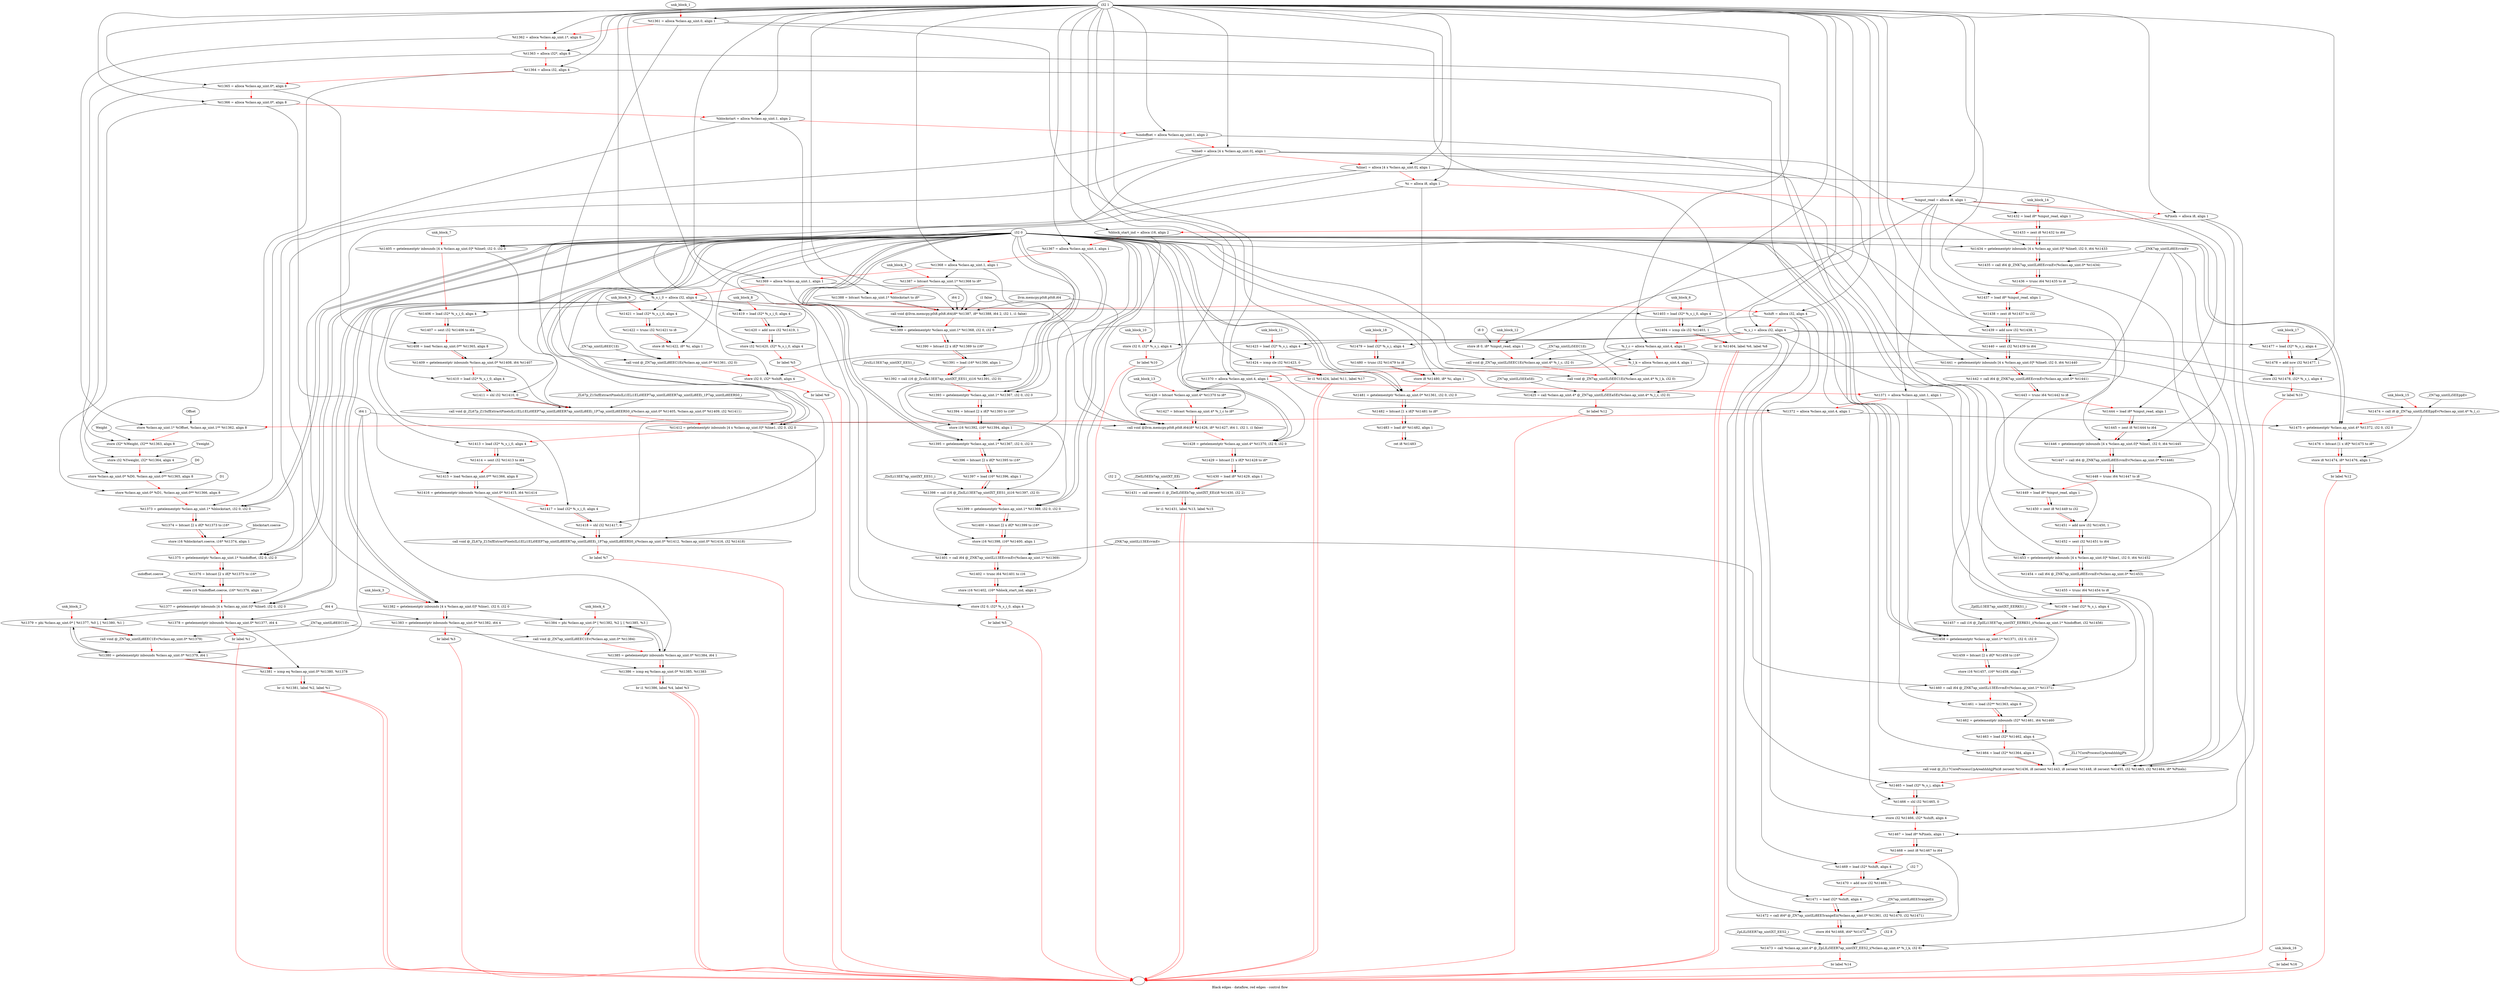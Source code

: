 digraph G {
compound=true
label="Black edges - dataflow, red edges - control flow"
"t1361" [label="  %t1361 = alloca %class.ap_uint.0, align 1"]
"t1362" [label="  %t1362 = alloca %class.ap_uint.1*, align 8"]
"t1363" [label="  %t1363 = alloca i32*, align 8"]
"t1364" [label="  %t1364 = alloca i32, align 4"]
"t1365" [label="  %t1365 = alloca %class.ap_uint.0*, align 8"]
"t1366" [label="  %t1366 = alloca %class.ap_uint.0*, align 8"]
"blockstart" [label="  %blockstart = alloca %class.ap_uint.1, align 2"]
"indoffset" [label="  %indoffset = alloca %class.ap_uint.1, align 2"]
"line0" [label="  %line0 = alloca [4 x %class.ap_uint.0], align 1"]
"line1" [label="  %line1 = alloca [4 x %class.ap_uint.0], align 1"]
"i" [label="  %i = alloca i8, align 1"]
"input_read" [label="  %input_read = alloca i8, align 1"]
"Pixels" [label="  %Pixels = alloca i8, align 1"]
"block_start_ind" [label="  %block_start_ind = alloca i16, align 2"]
"t1367" [label="  %t1367 = alloca %class.ap_uint.1, align 1"]
"t1368" [label="  %t1368 = alloca %class.ap_uint.1, align 1"]
"t1369" [label="  %t1369 = alloca %class.ap_uint.1, align 1"]
"_s_i_0" [label="  %_s_i_0 = alloca i32, align 4"]
"shift" [label="  %shift = alloca i32, align 4"]
"_s_i" [label="  %_s_i = alloca i32, align 4"]
"_l_c" [label="  %_l_c = alloca %class.ap_uint.4, align 1"]
"_l_k" [label="  %_l_k = alloca %class.ap_uint.4, align 1"]
"t1370" [label="  %t1370 = alloca %class.ap_uint.4, align 1"]
"t1371" [label="  %t1371 = alloca %class.ap_uint.1, align 1"]
"t1372" [label="  %t1372 = alloca %class.ap_uint.4, align 1"]
"_1" [label="  store %class.ap_uint.1* %Offset, %class.ap_uint.1** %t1362, align 8"]
"_2" [label="  store i32* %Weight, i32** %t1363, align 8"]
"_3" [label="  store i32 %Yweight, i32* %t1364, align 4"]
"_4" [label="  store %class.ap_uint.0* %D0, %class.ap_uint.0** %t1365, align 8"]
"_5" [label="  store %class.ap_uint.0* %D1, %class.ap_uint.0** %t1366, align 8"]
"t1373" [label="  %t1373 = getelementptr %class.ap_uint.1* %blockstart, i32 0, i32 0"]
"t1374" [label="  %t1374 = bitcast [2 x i8]* %t1373 to i16*"]
"_6" [label="  store i16 %blockstart.coerce, i16* %t1374, align 1"]
"t1375" [label="  %t1375 = getelementptr %class.ap_uint.1* %indoffset, i32 0, i32 0"]
"t1376" [label="  %t1376 = bitcast [2 x i8]* %t1375 to i16*"]
"_7" [label="  store i16 %indoffset.coerce, i16* %t1376, align 1"]
"t1377" [label="  %t1377 = getelementptr inbounds [4 x %class.ap_uint.0]* %line0, i32 0, i32 0"]
"t1378" [label="  %t1378 = getelementptr inbounds %class.ap_uint.0* %t1377, i64 4"]
"_8" [label="  br label %1"]
"unk_block_1" -> "t1361"[color=red]
"i32 1" -> "t1361"
"t1361" -> "t1362"[color=red weight=2]
"i32 1" -> "t1362"
"t1362" -> "t1363"[color=red weight=2]
"i32 1" -> "t1363"
"t1363" -> "t1364"[color=red weight=2]
"i32 1" -> "t1364"
"t1364" -> "t1365"[color=red weight=2]
"i32 1" -> "t1365"
"t1365" -> "t1366"[color=red weight=2]
"i32 1" -> "t1366"
"t1366" -> "blockstart"[color=red weight=2]
"i32 1" -> "blockstart"
"blockstart" -> "indoffset"[color=red weight=2]
"i32 1" -> "indoffset"
"indoffset" -> "line0"[color=red weight=2]
"i32 1" -> "line0"
"line0" -> "line1"[color=red weight=2]
"i32 1" -> "line1"
"line1" -> "i"[color=red weight=2]
"i32 1" -> "i"
"i" -> "input_read"[color=red weight=2]
"i32 1" -> "input_read"
"input_read" -> "Pixels"[color=red weight=2]
"i32 1" -> "Pixels"
"Pixels" -> "block_start_ind"[color=red weight=2]
"i32 1" -> "block_start_ind"
"block_start_ind" -> "t1367"[color=red weight=2]
"i32 1" -> "t1367"
"t1367" -> "t1368"[color=red weight=2]
"i32 1" -> "t1368"
"t1368" -> "t1369"[color=red weight=2]
"i32 1" -> "t1369"
"t1369" -> "_s_i_0"[color=red weight=2]
"i32 1" -> "_s_i_0"
"_s_i_0" -> "shift"[color=red weight=2]
"i32 1" -> "shift"
"shift" -> "_s_i"[color=red weight=2]
"i32 1" -> "_s_i"
"_s_i" -> "_l_c"[color=red weight=2]
"i32 1" -> "_l_c"
"_l_c" -> "_l_k"[color=red weight=2]
"i32 1" -> "_l_k"
"_l_k" -> "t1370"[color=red weight=2]
"i32 1" -> "t1370"
"t1370" -> "t1371"[color=red weight=2]
"i32 1" -> "t1371"
"t1371" -> "t1372"[color=red weight=2]
"i32 1" -> "t1372"
"t1372" -> "_1"[color=red weight=2]
"Offset" -> "_1"
"t1362" -> "_1"
"_1" -> "_2"[color=red weight=2]
"Weight" -> "_2"
"t1363" -> "_2"
"_2" -> "_3"[color=red weight=2]
"Yweight" -> "_3"
"t1364" -> "_3"
"_3" -> "_4"[color=red weight=2]
"D0" -> "_4"
"t1365" -> "_4"
"_4" -> "_5"[color=red weight=2]
"D1" -> "_5"
"t1366" -> "_5"
"_5" -> "t1373"[color=red weight=2]
"blockstart" -> "t1373"
"i32 0" -> "t1373"
"i32 0" -> "t1373"
"t1373" -> "t1374"[color=red weight=2]
"t1373" -> "t1374"
"t1374" -> "_6"[color=red weight=2]
"blockstart.coerce" -> "_6"
"t1374" -> "_6"
"_6" -> "t1375"[color=red weight=2]
"indoffset" -> "t1375"
"i32 0" -> "t1375"
"i32 0" -> "t1375"
"t1375" -> "t1376"[color=red weight=2]
"t1375" -> "t1376"
"t1376" -> "_7"[color=red weight=2]
"indoffset.coerce" -> "_7"
"t1376" -> "_7"
"_7" -> "t1377"[color=red weight=2]
"line0" -> "t1377"
"i32 0" -> "t1377"
"i32 0" -> "t1377"
"t1377" -> "t1378"[color=red weight=2]
"t1377" -> "t1378"
"i64 4" -> "t1378"
"t1378" -> "_8"[color=red weight=2]
"_8" -> ""[color=red]

"t1379" [label="  %t1379 = phi %class.ap_uint.0* [ %t1377, %0 ], [ %t1380, %1 ]"]
"_9" [label="  call void @_ZN7ap_uintILi8EEC1Ev(%class.ap_uint.0* %t1379)"]
"t1380" [label="  %t1380 = getelementptr inbounds %class.ap_uint.0* %t1379, i64 1"]
"t1381" [label="  %t1381 = icmp eq %class.ap_uint.0* %t1380, %t1378"]
"_10" [label="  br i1 %t1381, label %2, label %1"]
"unk_block_2" -> "t1379"[color=red]
"t1377" -> "t1379"
"t1380" -> "t1379"
"t1379" -> "_9"[color=red weight=2]
"t1379" -> "_9"
"_ZN7ap_uintILi8EEC1Ev" -> "_9"
"_9" -> "t1380"[color=red weight=2]
"t1379" -> "t1380"
"i64 1" -> "t1380"
"t1380" -> "t1381"[color=red weight=2]
"t1380" -> "t1381"
"t1378" -> "t1381"
"t1381" -> "_10"[color=red weight=2]
"t1381" -> "_10"
"_10" -> ""[color=red]
"_10" -> ""[color=red]

"t1382" [label="  %t1382 = getelementptr inbounds [4 x %class.ap_uint.0]* %line1, i32 0, i32 0"]
"t1383" [label="  %t1383 = getelementptr inbounds %class.ap_uint.0* %t1382, i64 4"]
"_11" [label="  br label %3"]
"unk_block_3" -> "t1382"[color=red]
"line1" -> "t1382"
"i32 0" -> "t1382"
"i32 0" -> "t1382"
"t1382" -> "t1383"[color=red weight=2]
"t1382" -> "t1383"
"i64 4" -> "t1383"
"t1383" -> "_11"[color=red weight=2]
"_11" -> ""[color=red]

"t1384" [label="  %t1384 = phi %class.ap_uint.0* [ %t1382, %2 ], [ %t1385, %3 ]"]
"_12" [label="  call void @_ZN7ap_uintILi8EEC1Ev(%class.ap_uint.0* %t1384)"]
"t1385" [label="  %t1385 = getelementptr inbounds %class.ap_uint.0* %t1384, i64 1"]
"t1386" [label="  %t1386 = icmp eq %class.ap_uint.0* %t1385, %t1383"]
"_13" [label="  br i1 %t1386, label %4, label %3"]
"unk_block_4" -> "t1384"[color=red]
"t1382" -> "t1384"
"t1385" -> "t1384"
"t1384" -> "_12"[color=red weight=2]
"t1384" -> "_12"
"_ZN7ap_uintILi8EEC1Ev" -> "_12"
"_12" -> "t1385"[color=red weight=2]
"t1384" -> "t1385"
"i64 1" -> "t1385"
"t1385" -> "t1386"[color=red weight=2]
"t1385" -> "t1386"
"t1383" -> "t1386"
"t1386" -> "_13"[color=red weight=2]
"t1386" -> "_13"
"_13" -> ""[color=red]
"_13" -> ""[color=red]

"t1387" [label="  %t1387 = bitcast %class.ap_uint.1* %t1368 to i8*"]
"t1388" [label="  %t1388 = bitcast %class.ap_uint.1* %blockstart to i8*"]
"_14" [label="  call void @llvm.memcpy.p0i8.p0i8.i64(i8* %t1387, i8* %t1388, i64 2, i32 1, i1 false)"]
"t1389" [label="  %t1389 = getelementptr %class.ap_uint.1* %t1368, i32 0, i32 0"]
"t1390" [label="  %t1390 = bitcast [2 x i8]* %t1389 to i16*"]
"t1391" [label="  %t1391 = load i16* %t1390, align 1"]
"t1392" [label="  %t1392 = call i16 @_ZrsILi13EE7ap_uintIXT_EES1_i(i16 %t1391, i32 0)"]
"t1393" [label="  %t1393 = getelementptr %class.ap_uint.1* %t1367, i32 0, i32 0"]
"t1394" [label="  %t1394 = bitcast [2 x i8]* %t1393 to i16*"]
"_15" [label="  store i16 %t1392, i16* %t1394, align 1"]
"t1395" [label="  %t1395 = getelementptr %class.ap_uint.1* %t1367, i32 0, i32 0"]
"t1396" [label="  %t1396 = bitcast [2 x i8]* %t1395 to i16*"]
"t1397" [label="  %t1397 = load i16* %t1396, align 1"]
"t1398" [label="  %t1398 = call i16 @_ZlsILi13EE7ap_uintIXT_EES1_i(i16 %t1397, i32 0)"]
"t1399" [label="  %t1399 = getelementptr %class.ap_uint.1* %t1369, i32 0, i32 0"]
"t1400" [label="  %t1400 = bitcast [2 x i8]* %t1399 to i16*"]
"_16" [label="  store i16 %t1398, i16* %t1400, align 1"]
"t1401" [label="  %t1401 = call i64 @_ZNK7ap_uintILi13EEcvmEv(%class.ap_uint.1* %t1369)"]
"t1402" [label="  %t1402 = trunc i64 %t1401 to i16"]
"_17" [label="  store i16 %t1402, i16* %block_start_ind, align 2"]
"_18" [label="  store i32 0, i32* %_s_i_0, align 4"]
"_19" [label="  br label %5"]
"unk_block_5" -> "t1387"[color=red]
"t1368" -> "t1387"
"t1387" -> "t1388"[color=red weight=2]
"blockstart" -> "t1388"
"t1388" -> "_14"[color=red weight=2]
"t1387" -> "_14"
"t1388" -> "_14"
"i64 2" -> "_14"
"i32 1" -> "_14"
"i1 false" -> "_14"
"llvm.memcpy.p0i8.p0i8.i64" -> "_14"
"_14" -> "t1389"[color=red weight=2]
"t1368" -> "t1389"
"i32 0" -> "t1389"
"i32 0" -> "t1389"
"t1389" -> "t1390"[color=red weight=2]
"t1389" -> "t1390"
"t1390" -> "t1391"[color=red weight=2]
"t1390" -> "t1391"
"t1391" -> "t1392"[color=red weight=2]
"t1391" -> "t1392"
"i32 0" -> "t1392"
"_ZrsILi13EE7ap_uintIXT_EES1_i" -> "t1392"
"t1392" -> "t1393"[color=red weight=2]
"t1367" -> "t1393"
"i32 0" -> "t1393"
"i32 0" -> "t1393"
"t1393" -> "t1394"[color=red weight=2]
"t1393" -> "t1394"
"t1394" -> "_15"[color=red weight=2]
"t1392" -> "_15"
"t1394" -> "_15"
"_15" -> "t1395"[color=red weight=2]
"t1367" -> "t1395"
"i32 0" -> "t1395"
"i32 0" -> "t1395"
"t1395" -> "t1396"[color=red weight=2]
"t1395" -> "t1396"
"t1396" -> "t1397"[color=red weight=2]
"t1396" -> "t1397"
"t1397" -> "t1398"[color=red weight=2]
"t1397" -> "t1398"
"i32 0" -> "t1398"
"_ZlsILi13EE7ap_uintIXT_EES1_i" -> "t1398"
"t1398" -> "t1399"[color=red weight=2]
"t1369" -> "t1399"
"i32 0" -> "t1399"
"i32 0" -> "t1399"
"t1399" -> "t1400"[color=red weight=2]
"t1399" -> "t1400"
"t1400" -> "_16"[color=red weight=2]
"t1398" -> "_16"
"t1400" -> "_16"
"_16" -> "t1401"[color=red weight=2]
"t1369" -> "t1401"
"_ZNK7ap_uintILi13EEcvmEv" -> "t1401"
"t1401" -> "t1402"[color=red weight=2]
"t1401" -> "t1402"
"t1402" -> "_17"[color=red weight=2]
"t1402" -> "_17"
"block_start_ind" -> "_17"
"_17" -> "_18"[color=red weight=2]
"i32 0" -> "_18"
"_s_i_0" -> "_18"
"_18" -> "_19"[color=red weight=2]
"_19" -> ""[color=red]

"t1403" [label="  %t1403 = load i32* %_s_i_0, align 4"]
"t1404" [label="  %t1404 = icmp sle i32 %t1403, 1"]
"_20" [label="  br i1 %t1404, label %6, label %8"]
"unk_block_6" -> "t1403"[color=red]
"_s_i_0" -> "t1403"
"t1403" -> "t1404"[color=red weight=2]
"t1403" -> "t1404"
"i32 1" -> "t1404"
"t1404" -> "_20"[color=red weight=2]
"t1404" -> "_20"
"_20" -> ""[color=red]
"_20" -> ""[color=red]

"t1405" [label="  %t1405 = getelementptr inbounds [4 x %class.ap_uint.0]* %line0, i32 0, i32 0"]
"t1406" [label="  %t1406 = load i32* %_s_i_0, align 4"]
"t1407" [label="  %t1407 = sext i32 %t1406 to i64"]
"t1408" [label="  %t1408 = load %class.ap_uint.0** %t1365, align 8"]
"t1409" [label="  %t1409 = getelementptr inbounds %class.ap_uint.0* %t1408, i64 %t1407"]
"t1410" [label="  %t1410 = load i32* %_s_i_0, align 4"]
"t1411" [label="  %t1411 = shl i32 %t1410, 0"]
"_21" [label="  call void @_ZL67p_Z15xfExtractPixelsILi1ELi1ELi0EEP7ap_uintILi8EER7ap_uintILi8EEi_1P7ap_uintILi8EERS0_i(%class.ap_uint.0* %t1405, %class.ap_uint.0* %t1409, i32 %t1411)"]
"t1412" [label="  %t1412 = getelementptr inbounds [4 x %class.ap_uint.0]* %line1, i32 0, i32 0"]
"t1413" [label="  %t1413 = load i32* %_s_i_0, align 4"]
"t1414" [label="  %t1414 = sext i32 %t1413 to i64"]
"t1415" [label="  %t1415 = load %class.ap_uint.0** %t1366, align 8"]
"t1416" [label="  %t1416 = getelementptr inbounds %class.ap_uint.0* %t1415, i64 %t1414"]
"t1417" [label="  %t1417 = load i32* %_s_i_0, align 4"]
"t1418" [label="  %t1418 = shl i32 %t1417, 0"]
"_22" [label="  call void @_ZL67p_Z15xfExtractPixelsILi1ELi1ELi0EEP7ap_uintILi8EER7ap_uintILi8EEi_1P7ap_uintILi8EERS0_i(%class.ap_uint.0* %t1412, %class.ap_uint.0* %t1416, i32 %t1418)"]
"_23" [label="  br label %7"]
"unk_block_7" -> "t1405"[color=red]
"line0" -> "t1405"
"i32 0" -> "t1405"
"i32 0" -> "t1405"
"t1405" -> "t1406"[color=red weight=2]
"_s_i_0" -> "t1406"
"t1406" -> "t1407"[color=red weight=2]
"t1406" -> "t1407"
"t1407" -> "t1408"[color=red weight=2]
"t1365" -> "t1408"
"t1408" -> "t1409"[color=red weight=2]
"t1408" -> "t1409"
"t1407" -> "t1409"
"t1409" -> "t1410"[color=red weight=2]
"_s_i_0" -> "t1410"
"t1410" -> "t1411"[color=red weight=2]
"t1410" -> "t1411"
"i32 0" -> "t1411"
"t1411" -> "_21"[color=red weight=2]
"t1405" -> "_21"
"t1409" -> "_21"
"t1411" -> "_21"
"_ZL67p_Z15xfExtractPixelsILi1ELi1ELi0EEP7ap_uintILi8EER7ap_uintILi8EEi_1P7ap_uintILi8EERS0_i" -> "_21"
"_21" -> "t1412"[color=red weight=2]
"line1" -> "t1412"
"i32 0" -> "t1412"
"i32 0" -> "t1412"
"t1412" -> "t1413"[color=red weight=2]
"_s_i_0" -> "t1413"
"t1413" -> "t1414"[color=red weight=2]
"t1413" -> "t1414"
"t1414" -> "t1415"[color=red weight=2]
"t1366" -> "t1415"
"t1415" -> "t1416"[color=red weight=2]
"t1415" -> "t1416"
"t1414" -> "t1416"
"t1416" -> "t1417"[color=red weight=2]
"_s_i_0" -> "t1417"
"t1417" -> "t1418"[color=red weight=2]
"t1417" -> "t1418"
"i32 0" -> "t1418"
"t1418" -> "_22"[color=red weight=2]
"t1412" -> "_22"
"t1416" -> "_22"
"t1418" -> "_22"
"_ZL67p_Z15xfExtractPixelsILi1ELi1ELi0EEP7ap_uintILi8EER7ap_uintILi8EEi_1P7ap_uintILi8EERS0_i" -> "_22"
"_22" -> "_23"[color=red weight=2]
"_23" -> ""[color=red]

"t1419" [label="  %t1419 = load i32* %_s_i_0, align 4"]
"t1420" [label="  %t1420 = add nsw i32 %t1419, 1"]
"_24" [label="  store i32 %t1420, i32* %_s_i_0, align 4"]
"_25" [label="  br label %5"]
"unk_block_8" -> "t1419"[color=red]
"_s_i_0" -> "t1419"
"t1419" -> "t1420"[color=red weight=2]
"t1419" -> "t1420"
"i32 1" -> "t1420"
"t1420" -> "_24"[color=red weight=2]
"t1420" -> "_24"
"_s_i_0" -> "_24"
"_24" -> "_25"[color=red weight=2]
"_25" -> ""[color=red]

"t1421" [label="  %t1421 = load i32* %_s_i_0, align 4"]
"t1422" [label="  %t1422 = trunc i32 %t1421 to i8"]
"_26" [label="  store i8 %t1422, i8* %i, align 1"]
"_27" [label="  call void @_ZN7ap_uintILi8EEC1Ei(%class.ap_uint.0* %t1361, i32 0)"]
"_28" [label="  store i32 0, i32* %shift, align 4"]
"_29" [label="  br label %9"]
"unk_block_9" -> "t1421"[color=red]
"_s_i_0" -> "t1421"
"t1421" -> "t1422"[color=red weight=2]
"t1421" -> "t1422"
"t1422" -> "_26"[color=red weight=2]
"t1422" -> "_26"
"i" -> "_26"
"_26" -> "_27"[color=red weight=2]
"t1361" -> "_27"
"i32 0" -> "_27"
"_ZN7ap_uintILi8EEC1Ei" -> "_27"
"_27" -> "_28"[color=red weight=2]
"i32 0" -> "_28"
"shift" -> "_28"
"_28" -> "_29"[color=red weight=2]
"_29" -> ""[color=red]

"_30" [label="  store i32 0, i32* %_s_i, align 4"]
"_31" [label="  br label %10"]
"unk_block_10" -> "_30"[color=red]
"i32 0" -> "_30"
"_s_i" -> "_30"
"_30" -> "_31"[color=red weight=2]
"_31" -> ""[color=red]

"t1423" [label="  %t1423 = load i32* %_s_i, align 4"]
"t1424" [label="  %t1424 = icmp sle i32 %t1423, 0"]
"_32" [label="  br i1 %t1424, label %11, label %17"]
"unk_block_11" -> "t1423"[color=red]
"_s_i" -> "t1423"
"t1423" -> "t1424"[color=red weight=2]
"t1423" -> "t1424"
"i32 0" -> "t1424"
"t1424" -> "_32"[color=red weight=2]
"t1424" -> "_32"
"_32" -> ""[color=red]
"_32" -> ""[color=red]

"_33" [label="  store i8 0, i8* %input_read, align 1"]
"_34" [label="  call void @_ZN7ap_uintILi5EEC1Ei(%class.ap_uint.4* %_l_c, i32 0)"]
"_35" [label="  call void @_ZN7ap_uintILi5EEC1Ei(%class.ap_uint.4* %_l_k, i32 0)"]
"t1425" [label="  %t1425 = call %class.ap_uint.4* @_ZN7ap_uintILi5EEaSEi(%class.ap_uint.4* %_l_c, i32 0)"]
"_36" [label="  br label %12"]
"unk_block_12" -> "_33"[color=red]
"i8 0" -> "_33"
"input_read" -> "_33"
"_33" -> "_34"[color=red weight=2]
"_l_c" -> "_34"
"i32 0" -> "_34"
"_ZN7ap_uintILi5EEC1Ei" -> "_34"
"_34" -> "_35"[color=red weight=2]
"_l_k" -> "_35"
"i32 0" -> "_35"
"_ZN7ap_uintILi5EEC1Ei" -> "_35"
"_35" -> "t1425"[color=red weight=2]
"_l_c" -> "t1425"
"i32 0" -> "t1425"
"_ZN7ap_uintILi5EEaSEi" -> "t1425"
"t1425" -> "_36"[color=red weight=2]
"_36" -> ""[color=red]

"t1426" [label="  %t1426 = bitcast %class.ap_uint.4* %t1370 to i8*"]
"t1427" [label="  %t1427 = bitcast %class.ap_uint.4* %_l_c to i8*"]
"_37" [label="  call void @llvm.memcpy.p0i8.p0i8.i64(i8* %t1426, i8* %t1427, i64 1, i32 1, i1 false)"]
"t1428" [label="  %t1428 = getelementptr %class.ap_uint.4* %t1370, i32 0, i32 0"]
"t1429" [label="  %t1429 = bitcast [1 x i8]* %t1428 to i8*"]
"t1430" [label="  %t1430 = load i8* %t1429, align 1"]
"t1431" [label="  %t1431 = call zeroext i1 @_ZleILi5EEb7ap_uintIXT_EEi(i8 %t1430, i32 2)"]
"_38" [label="  br i1 %t1431, label %13, label %15"]
"unk_block_13" -> "t1426"[color=red]
"t1370" -> "t1426"
"t1426" -> "t1427"[color=red weight=2]
"_l_c" -> "t1427"
"t1427" -> "_37"[color=red weight=2]
"t1426" -> "_37"
"t1427" -> "_37"
"i64 1" -> "_37"
"i32 1" -> "_37"
"i1 false" -> "_37"
"llvm.memcpy.p0i8.p0i8.i64" -> "_37"
"_37" -> "t1428"[color=red weight=2]
"t1370" -> "t1428"
"i32 0" -> "t1428"
"i32 0" -> "t1428"
"t1428" -> "t1429"[color=red weight=2]
"t1428" -> "t1429"
"t1429" -> "t1430"[color=red weight=2]
"t1429" -> "t1430"
"t1430" -> "t1431"[color=red weight=2]
"t1430" -> "t1431"
"i32 2" -> "t1431"
"_ZleILi5EEb7ap_uintIXT_EEi" -> "t1431"
"t1431" -> "_38"[color=red weight=2]
"t1431" -> "_38"
"_38" -> ""[color=red]
"_38" -> ""[color=red]

"t1432" [label="  %t1432 = load i8* %input_read, align 1"]
"t1433" [label="  %t1433 = zext i8 %t1432 to i64"]
"t1434" [label="  %t1434 = getelementptr inbounds [4 x %class.ap_uint.0]* %line0, i32 0, i64 %t1433"]
"t1435" [label="  %t1435 = call i64 @_ZNK7ap_uintILi8EEcvmEv(%class.ap_uint.0* %t1434)"]
"t1436" [label="  %t1436 = trunc i64 %t1435 to i8"]
"t1437" [label="  %t1437 = load i8* %input_read, align 1"]
"t1438" [label="  %t1438 = zext i8 %t1437 to i32"]
"t1439" [label="  %t1439 = add nsw i32 %t1438, 1"]
"t1440" [label="  %t1440 = sext i32 %t1439 to i64"]
"t1441" [label="  %t1441 = getelementptr inbounds [4 x %class.ap_uint.0]* %line0, i32 0, i64 %t1440"]
"t1442" [label="  %t1442 = call i64 @_ZNK7ap_uintILi8EEcvmEv(%class.ap_uint.0* %t1441)"]
"t1443" [label="  %t1443 = trunc i64 %t1442 to i8"]
"t1444" [label="  %t1444 = load i8* %input_read, align 1"]
"t1445" [label="  %t1445 = zext i8 %t1444 to i64"]
"t1446" [label="  %t1446 = getelementptr inbounds [4 x %class.ap_uint.0]* %line1, i32 0, i64 %t1445"]
"t1447" [label="  %t1447 = call i64 @_ZNK7ap_uintILi8EEcvmEv(%class.ap_uint.0* %t1446)"]
"t1448" [label="  %t1448 = trunc i64 %t1447 to i8"]
"t1449" [label="  %t1449 = load i8* %input_read, align 1"]
"t1450" [label="  %t1450 = zext i8 %t1449 to i32"]
"t1451" [label="  %t1451 = add nsw i32 %t1450, 1"]
"t1452" [label="  %t1452 = sext i32 %t1451 to i64"]
"t1453" [label="  %t1453 = getelementptr inbounds [4 x %class.ap_uint.0]* %line1, i32 0, i64 %t1452"]
"t1454" [label="  %t1454 = call i64 @_ZNK7ap_uintILi8EEcvmEv(%class.ap_uint.0* %t1453)"]
"t1455" [label="  %t1455 = trunc i64 %t1454 to i8"]
"t1456" [label="  %t1456 = load i32* %_s_i, align 4"]
"t1457" [label="  %t1457 = call i16 @_ZplILi13EE7ap_uintIXT_EERKS1_i(%class.ap_uint.1* %indoffset, i32 %t1456)"]
"t1458" [label="  %t1458 = getelementptr %class.ap_uint.1* %t1371, i32 0, i32 0"]
"t1459" [label="  %t1459 = bitcast [2 x i8]* %t1458 to i16*"]
"_39" [label="  store i16 %t1457, i16* %t1459, align 1"]
"t1460" [label="  %t1460 = call i64 @_ZNK7ap_uintILi13EEcvmEv(%class.ap_uint.1* %t1371)"]
"t1461" [label="  %t1461 = load i32** %t1363, align 8"]
"t1462" [label="  %t1462 = getelementptr inbounds i32* %t1461, i64 %t1460"]
"t1463" [label="  %t1463 = load i32* %t1462, align 4"]
"t1464" [label="  %t1464 = load i32* %t1364, align 4"]
"_40" [label="  call void @_ZL17CoreProcessUpAreahhhhjjPh(i8 zeroext %t1436, i8 zeroext %t1443, i8 zeroext %t1448, i8 zeroext %t1455, i32 %t1463, i32 %t1464, i8* %Pixels)"]
"t1465" [label="  %t1465 = load i32* %_s_i, align 4"]
"t1466" [label="  %t1466 = shl i32 %t1465, 0"]
"_41" [label="  store i32 %t1466, i32* %shift, align 4"]
"t1467" [label="  %t1467 = load i8* %Pixels, align 1"]
"t1468" [label="  %t1468 = zext i8 %t1467 to i64"]
"t1469" [label="  %t1469 = load i32* %shift, align 4"]
"t1470" [label="  %t1470 = add nsw i32 %t1469, 7"]
"t1471" [label="  %t1471 = load i32* %shift, align 4"]
"t1472" [label="  %t1472 = call i64* @_ZN7ap_uintILi8EE5rangeEii(%class.ap_uint.0* %t1361, i32 %t1470, i32 %t1471)"]
"_42" [label="  store i64 %t1468, i64* %t1472"]
"t1473" [label="  %t1473 = call %class.ap_uint.4* @_ZpLILi5EER7ap_uintIXT_EES2_i(%class.ap_uint.4* %_l_k, i32 8)"]
"_43" [label="  br label %14"]
"unk_block_14" -> "t1432"[color=red]
"input_read" -> "t1432"
"t1432" -> "t1433"[color=red weight=2]
"t1432" -> "t1433"
"t1433" -> "t1434"[color=red weight=2]
"line0" -> "t1434"
"i32 0" -> "t1434"
"t1433" -> "t1434"
"t1434" -> "t1435"[color=red weight=2]
"t1434" -> "t1435"
"_ZNK7ap_uintILi8EEcvmEv" -> "t1435"
"t1435" -> "t1436"[color=red weight=2]
"t1435" -> "t1436"
"t1436" -> "t1437"[color=red weight=2]
"input_read" -> "t1437"
"t1437" -> "t1438"[color=red weight=2]
"t1437" -> "t1438"
"t1438" -> "t1439"[color=red weight=2]
"t1438" -> "t1439"
"i32 1" -> "t1439"
"t1439" -> "t1440"[color=red weight=2]
"t1439" -> "t1440"
"t1440" -> "t1441"[color=red weight=2]
"line0" -> "t1441"
"i32 0" -> "t1441"
"t1440" -> "t1441"
"t1441" -> "t1442"[color=red weight=2]
"t1441" -> "t1442"
"_ZNK7ap_uintILi8EEcvmEv" -> "t1442"
"t1442" -> "t1443"[color=red weight=2]
"t1442" -> "t1443"
"t1443" -> "t1444"[color=red weight=2]
"input_read" -> "t1444"
"t1444" -> "t1445"[color=red weight=2]
"t1444" -> "t1445"
"t1445" -> "t1446"[color=red weight=2]
"line1" -> "t1446"
"i32 0" -> "t1446"
"t1445" -> "t1446"
"t1446" -> "t1447"[color=red weight=2]
"t1446" -> "t1447"
"_ZNK7ap_uintILi8EEcvmEv" -> "t1447"
"t1447" -> "t1448"[color=red weight=2]
"t1447" -> "t1448"
"t1448" -> "t1449"[color=red weight=2]
"input_read" -> "t1449"
"t1449" -> "t1450"[color=red weight=2]
"t1449" -> "t1450"
"t1450" -> "t1451"[color=red weight=2]
"t1450" -> "t1451"
"i32 1" -> "t1451"
"t1451" -> "t1452"[color=red weight=2]
"t1451" -> "t1452"
"t1452" -> "t1453"[color=red weight=2]
"line1" -> "t1453"
"i32 0" -> "t1453"
"t1452" -> "t1453"
"t1453" -> "t1454"[color=red weight=2]
"t1453" -> "t1454"
"_ZNK7ap_uintILi8EEcvmEv" -> "t1454"
"t1454" -> "t1455"[color=red weight=2]
"t1454" -> "t1455"
"t1455" -> "t1456"[color=red weight=2]
"_s_i" -> "t1456"
"t1456" -> "t1457"[color=red weight=2]
"indoffset" -> "t1457"
"t1456" -> "t1457"
"_ZplILi13EE7ap_uintIXT_EERKS1_i" -> "t1457"
"t1457" -> "t1458"[color=red weight=2]
"t1371" -> "t1458"
"i32 0" -> "t1458"
"i32 0" -> "t1458"
"t1458" -> "t1459"[color=red weight=2]
"t1458" -> "t1459"
"t1459" -> "_39"[color=red weight=2]
"t1457" -> "_39"
"t1459" -> "_39"
"_39" -> "t1460"[color=red weight=2]
"t1371" -> "t1460"
"_ZNK7ap_uintILi13EEcvmEv" -> "t1460"
"t1460" -> "t1461"[color=red weight=2]
"t1363" -> "t1461"
"t1461" -> "t1462"[color=red weight=2]
"t1461" -> "t1462"
"t1460" -> "t1462"
"t1462" -> "t1463"[color=red weight=2]
"t1462" -> "t1463"
"t1463" -> "t1464"[color=red weight=2]
"t1364" -> "t1464"
"t1464" -> "_40"[color=red weight=2]
"t1436" -> "_40"
"t1443" -> "_40"
"t1448" -> "_40"
"t1455" -> "_40"
"t1463" -> "_40"
"t1464" -> "_40"
"Pixels" -> "_40"
"_ZL17CoreProcessUpAreahhhhjjPh" -> "_40"
"_40" -> "t1465"[color=red weight=2]
"_s_i" -> "t1465"
"t1465" -> "t1466"[color=red weight=2]
"t1465" -> "t1466"
"i32 0" -> "t1466"
"t1466" -> "_41"[color=red weight=2]
"t1466" -> "_41"
"shift" -> "_41"
"_41" -> "t1467"[color=red weight=2]
"Pixels" -> "t1467"
"t1467" -> "t1468"[color=red weight=2]
"t1467" -> "t1468"
"t1468" -> "t1469"[color=red weight=2]
"shift" -> "t1469"
"t1469" -> "t1470"[color=red weight=2]
"t1469" -> "t1470"
"i32 7" -> "t1470"
"t1470" -> "t1471"[color=red weight=2]
"shift" -> "t1471"
"t1471" -> "t1472"[color=red weight=2]
"t1361" -> "t1472"
"t1470" -> "t1472"
"t1471" -> "t1472"
"_ZN7ap_uintILi8EE5rangeEii" -> "t1472"
"t1472" -> "_42"[color=red weight=2]
"t1468" -> "_42"
"t1472" -> "_42"
"_42" -> "t1473"[color=red weight=2]
"_l_k" -> "t1473"
"i32 8" -> "t1473"
"_ZpLILi5EER7ap_uintIXT_EES2_i" -> "t1473"
"t1473" -> "_43"[color=red weight=2]
"_43" -> ""[color=red]

"t1474" [label="  %t1474 = call i8 @_ZN7ap_uintILi5EEppEv(%class.ap_uint.4* %_l_c)"]
"t1475" [label="  %t1475 = getelementptr %class.ap_uint.4* %t1372, i32 0, i32 0"]
"t1476" [label="  %t1476 = bitcast [1 x i8]* %t1475 to i8*"]
"_44" [label="  store i8 %t1474, i8* %t1476, align 1"]
"_45" [label="  br label %12"]
"unk_block_15" -> "t1474"[color=red]
"_l_c" -> "t1474"
"_ZN7ap_uintILi5EEppEv" -> "t1474"
"t1474" -> "t1475"[color=red weight=2]
"t1372" -> "t1475"
"i32 0" -> "t1475"
"i32 0" -> "t1475"
"t1475" -> "t1476"[color=red weight=2]
"t1475" -> "t1476"
"t1476" -> "_44"[color=red weight=2]
"t1474" -> "_44"
"t1476" -> "_44"
"_44" -> "_45"[color=red weight=2]
"_45" -> ""[color=red]

"_46" [label="  br label %16"]
"unk_block_16" -> "_46"[color=red]
"_46" -> ""[color=red]

"t1477" [label="  %t1477 = load i32* %_s_i, align 4"]
"t1478" [label="  %t1478 = add nsw i32 %t1477, 1"]
"_47" [label="  store i32 %t1478, i32* %_s_i, align 4"]
"_48" [label="  br label %10"]
"unk_block_17" -> "t1477"[color=red]
"_s_i" -> "t1477"
"t1477" -> "t1478"[color=red weight=2]
"t1477" -> "t1478"
"i32 1" -> "t1478"
"t1478" -> "_47"[color=red weight=2]
"t1478" -> "_47"
"_s_i" -> "_47"
"_47" -> "_48"[color=red weight=2]
"_48" -> ""[color=red]

"t1479" [label="  %t1479 = load i32* %_s_i, align 4"]
"t1480" [label="  %t1480 = trunc i32 %t1479 to i8"]
"_49" [label="  store i8 %t1480, i8* %i, align 1"]
"t1481" [label="  %t1481 = getelementptr %class.ap_uint.0* %t1361, i32 0, i32 0"]
"t1482" [label="  %t1482 = bitcast [1 x i8]* %t1481 to i8*"]
"t1483" [label="  %t1483 = load i8* %t1482, align 1"]
"_50" [label="  ret i8 %t1483"]
"unk_block_18" -> "t1479"[color=red]
"_s_i" -> "t1479"
"t1479" -> "t1480"[color=red weight=2]
"t1479" -> "t1480"
"t1480" -> "_49"[color=red weight=2]
"t1480" -> "_49"
"i" -> "_49"
"_49" -> "t1481"[color=red weight=2]
"t1361" -> "t1481"
"i32 0" -> "t1481"
"i32 0" -> "t1481"
"t1481" -> "t1482"[color=red weight=2]
"t1481" -> "t1482"
"t1482" -> "t1483"[color=red weight=2]
"t1482" -> "t1483"
"t1483" -> "_50"[color=red weight=2]
"t1483" -> "_50"

}
